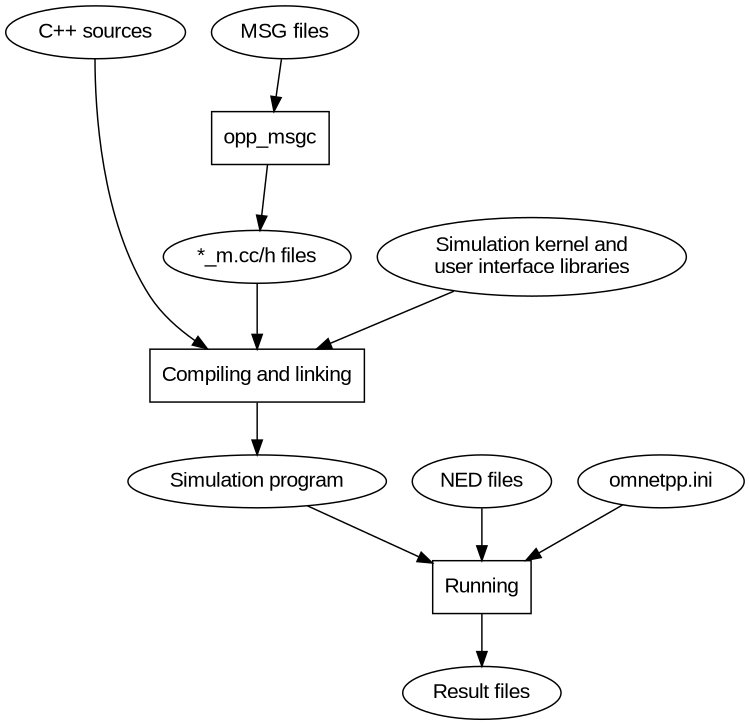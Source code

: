 digraph g {
        fontsize=12; size="5,5";
        node [fontname="Arial"];
        edge [fontname="Arial"];

	node [shape = "ellipse"];
	cc  [label = "C++ sources"];
	m_cc [label = "*_m.cc/h files"];
	msg [label = "MSG files"];
	ned [label = "NED files"];
	ini [label = "omnetpp.ini"];
	libs [label = "Simulation kernel and\nuser interface libraries"];
	prog [label = "Simulation program"];
	result [label = "Result files"];

	opp_msgc [shape = "rectangle", label = "opp_msgc"];
	linking [shape = "rectangle", label = "Compiling and linking"];
	running [shape = "rectangle", label = "Running"];

        { rank=same; cc; msg; }

	msg -> opp_msgc -> m_cc;
	cc -> linking;
	m_cc -> linking;
	libs -> linking;
	linking -> prog;
	prog -> running;
	ned -> running;
	ini -> running;
	running -> result;

	//edge [style=invis];
        //cc -> msg -> ned -> ini;

}
